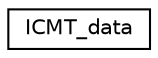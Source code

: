 digraph "Graphical Class Hierarchy"
{
  edge [fontname="Helvetica",fontsize="10",labelfontname="Helvetica",labelfontsize="10"];
  node [fontname="Helvetica",fontsize="10",shape=record];
  rankdir="LR";
  Node0 [label="ICMT_data",height=0.2,width=0.4,color="black", fillcolor="white", style="filled",URL="$dd/dcd/structICMT__data.html"];
}
